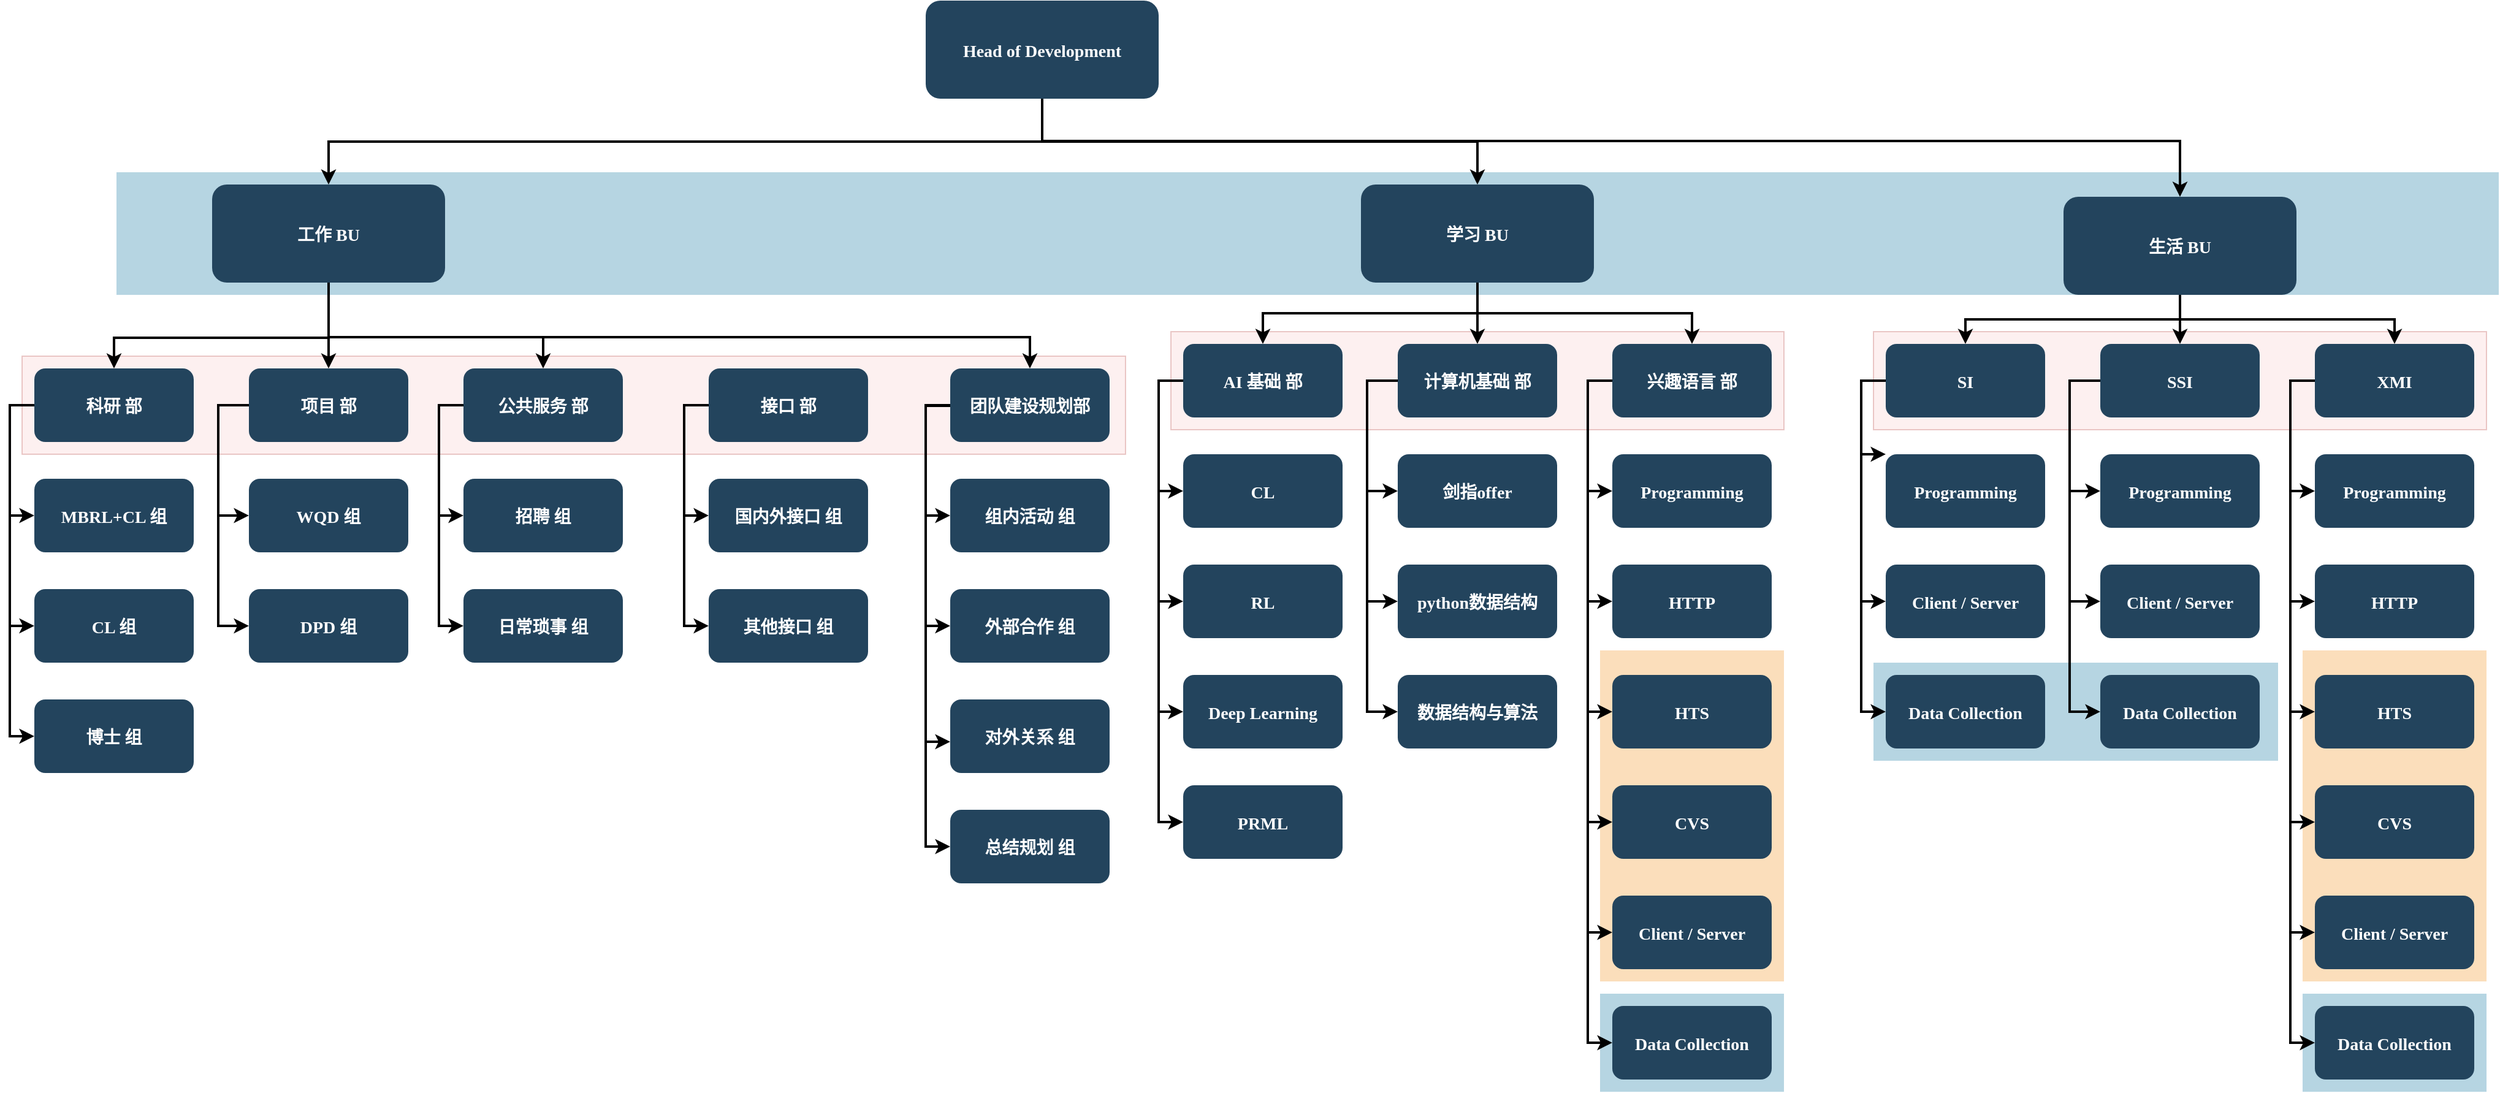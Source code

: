 <mxfile version="15.7.0" type="github">
  <diagram name="Page-1" id="2c0d36ab-eaac-3732-788b-9136903baeff">
    <mxGraphModel dx="1722" dy="961" grid="1" gridSize="10" guides="1" tooltips="1" connect="1" arrows="1" fold="1" page="1" pageScale="1.5" pageWidth="827" pageHeight="583" background="none" math="0" shadow="0">
      <root>
        <mxCell id="0" />
        <mxCell id="1" parent="0" />
        <mxCell id="122" value="" style="fillColor=#10739E;strokeColor=none;opacity=30;" parent="1" vertex="1">
          <mxGeometry x="97" y="325.5" width="1943" height="100" as="geometry" />
        </mxCell>
        <mxCell id="121" value="" style="fillColor=#F2931E;strokeColor=none;opacity=30;" parent="1" vertex="1">
          <mxGeometry x="1880" y="715.5" width="150" height="270" as="geometry" />
        </mxCell>
        <mxCell id="119" value="" style="fillColor=#F2931E;strokeColor=none;opacity=30;" parent="1" vertex="1">
          <mxGeometry x="1307" y="715.5" width="150" height="270" as="geometry" />
        </mxCell>
        <mxCell id="116" value="" style="fillColor=#10739E;strokeColor=none;opacity=30;" parent="1" vertex="1">
          <mxGeometry x="1880" y="995.5" width="150" height="80" as="geometry" />
        </mxCell>
        <mxCell id="115" value="" style="fillColor=#10739E;strokeColor=none;opacity=30;" parent="1" vertex="1">
          <mxGeometry x="1530" y="725.5" width="330" height="80" as="geometry" />
        </mxCell>
        <mxCell id="114" value="" style="fillColor=#10739E;strokeColor=none;opacity=30;" parent="1" vertex="1">
          <mxGeometry x="1307" y="995.5" width="150" height="80" as="geometry" />
        </mxCell>
        <mxCell id="110" value="" style="fillColor=#f8cecc;strokeColor=#b85450;opacity=30;" parent="1" vertex="1">
          <mxGeometry x="1530" y="455.5" width="500" height="80" as="geometry" />
        </mxCell>
        <mxCell id="109" value="" style="fillColor=#f8cecc;strokeColor=#b85450;opacity=30;" parent="1" vertex="1">
          <mxGeometry x="957" y="455.5" width="500" height="80" as="geometry" />
        </mxCell>
        <mxCell id="2" value="Head of Development" style="rounded=1;fillColor=#23445D;gradientColor=none;strokeColor=none;fontColor=#FFFFFF;fontStyle=1;fontFamily=Tahoma;fontSize=14" parent="1" vertex="1">
          <mxGeometry x="757" y="185.5" width="190" height="80" as="geometry" />
        </mxCell>
        <mxCell id="4" value="生活 BU" style="rounded=1;fillColor=#23445D;gradientColor=none;strokeColor=none;fontColor=#FFFFFF;fontStyle=1;fontFamily=Tahoma;fontSize=14" parent="1" vertex="1">
          <mxGeometry x="1685.0" y="345.5" width="190" height="80" as="geometry" />
        </mxCell>
        <mxCell id="9" value="" style="edgeStyle=elbowEdgeStyle;elbow=vertical;strokeWidth=2;rounded=0" parent="1" source="2" target="4" edge="1">
          <mxGeometry x="337" y="215.5" width="100" height="100" as="geometry">
            <mxPoint x="337" y="315.5" as="sourcePoint" />
            <mxPoint x="437" y="215.5" as="targetPoint" />
            <Array as="points">
              <mxPoint x="1320" y="300" />
            </Array>
          </mxGeometry>
        </mxCell>
        <mxCell id="12" value="学习 BU" style="rounded=1;fillColor=#23445D;gradientColor=none;strokeColor=none;fontColor=#FFFFFF;fontStyle=1;fontFamily=Tahoma;fontSize=14" parent="1" vertex="1">
          <mxGeometry x="1112" y="335.5" width="190" height="80" as="geometry" />
        </mxCell>
        <mxCell id="13" value="工作 BU" style="rounded=1;fillColor=#23445D;gradientColor=none;strokeColor=none;fontColor=#FFFFFF;fontStyle=1;fontFamily=Tahoma;fontSize=14" parent="1" vertex="1">
          <mxGeometry x="175" y="335.5" width="190" height="80" as="geometry" />
        </mxCell>
        <mxCell id="25" value="AI 基础 部" style="rounded=1;fillColor=#23445D;gradientColor=none;strokeColor=none;fontColor=#FFFFFF;fontStyle=1;fontFamily=Tahoma;fontSize=14" parent="1" vertex="1">
          <mxGeometry x="967" y="465.5" width="130" height="60" as="geometry" />
        </mxCell>
        <mxCell id="26" value="CL" style="rounded=1;fillColor=#23445D;gradientColor=none;strokeColor=none;fontColor=#FFFFFF;fontStyle=1;fontFamily=Tahoma;fontSize=14" parent="1" vertex="1">
          <mxGeometry x="967" y="555.5" width="130" height="60" as="geometry" />
        </mxCell>
        <mxCell id="27" value="RL" style="rounded=1;fillColor=#23445D;gradientColor=none;strokeColor=none;fontColor=#FFFFFF;fontStyle=1;fontFamily=Tahoma;fontSize=14" parent="1" vertex="1">
          <mxGeometry x="967" y="645.5" width="130" height="60" as="geometry" />
        </mxCell>
        <mxCell id="28" value="Deep Learning" style="rounded=1;fillColor=#23445D;gradientColor=none;strokeColor=none;fontColor=#FFFFFF;fontStyle=1;fontFamily=Tahoma;fontSize=14" parent="1" vertex="1">
          <mxGeometry x="967" y="735.5" width="130" height="60" as="geometry" />
        </mxCell>
        <mxCell id="29" value="计算机基础 部" style="rounded=1;fillColor=#23445D;gradientColor=none;strokeColor=none;fontColor=#FFFFFF;fontStyle=1;fontFamily=Tahoma;fontSize=14" parent="1" vertex="1">
          <mxGeometry x="1142" y="465.5" width="130" height="60" as="geometry" />
        </mxCell>
        <mxCell id="30" value="剑指offer" style="rounded=1;fillColor=#23445D;gradientColor=none;strokeColor=none;fontColor=#FFFFFF;fontStyle=1;fontFamily=Tahoma;fontSize=14" parent="1" vertex="1">
          <mxGeometry x="1142" y="555.5" width="130" height="60" as="geometry" />
        </mxCell>
        <mxCell id="31" value="python数据结构" style="rounded=1;fillColor=#23445D;gradientColor=none;strokeColor=none;fontColor=#FFFFFF;fontStyle=1;fontFamily=Tahoma;fontSize=14" parent="1" vertex="1">
          <mxGeometry x="1142" y="645.5" width="130" height="60" as="geometry" />
        </mxCell>
        <mxCell id="32" value="数据结构与算法" style="rounded=1;fillColor=#23445D;gradientColor=none;strokeColor=none;fontColor=#FFFFFF;fontStyle=1;fontFamily=Tahoma;fontSize=14" parent="1" vertex="1">
          <mxGeometry x="1142" y="735.5" width="130" height="60" as="geometry" />
        </mxCell>
        <mxCell id="33" value="兴趣语言 部" style="rounded=1;fillColor=#23445D;gradientColor=none;strokeColor=none;fontColor=#FFFFFF;fontStyle=1;fontFamily=Tahoma;fontSize=14" parent="1" vertex="1">
          <mxGeometry x="1317" y="465.5" width="130" height="60" as="geometry" />
        </mxCell>
        <mxCell id="34" value="Programming" style="rounded=1;fillColor=#23445D;gradientColor=none;strokeColor=none;fontColor=#FFFFFF;fontStyle=1;fontFamily=Tahoma;fontSize=14" parent="1" vertex="1">
          <mxGeometry x="1317" y="555.5" width="130" height="60" as="geometry" />
        </mxCell>
        <mxCell id="35" value="HTTP" style="rounded=1;fillColor=#23445D;gradientColor=none;strokeColor=none;fontColor=#FFFFFF;fontStyle=1;fontFamily=Tahoma;fontSize=14" parent="1" vertex="1">
          <mxGeometry x="1317" y="645.5" width="130" height="60" as="geometry" />
        </mxCell>
        <mxCell id="36" value="HTS" style="rounded=1;fillColor=#23445D;gradientColor=none;strokeColor=none;fontColor=#FFFFFF;fontStyle=1;fontFamily=Tahoma;fontSize=14" parent="1" vertex="1">
          <mxGeometry x="1317" y="735.5" width="130" height="60" as="geometry" />
        </mxCell>
        <mxCell id="37" value="CVS" style="rounded=1;fillColor=#23445D;gradientColor=none;strokeColor=none;fontColor=#FFFFFF;fontStyle=1;fontFamily=Tahoma;fontSize=14" parent="1" vertex="1">
          <mxGeometry x="1317" y="825.5" width="130" height="60" as="geometry" />
        </mxCell>
        <mxCell id="38" value="Client / Server" style="rounded=1;fillColor=#23445D;gradientColor=none;strokeColor=none;fontColor=#FFFFFF;fontStyle=1;fontFamily=Tahoma;fontSize=14" parent="1" vertex="1">
          <mxGeometry x="1317" y="915.5" width="130" height="60" as="geometry" />
        </mxCell>
        <mxCell id="39" value="Data Collection" style="rounded=1;fillColor=#23445D;gradientColor=none;strokeColor=none;fontColor=#FFFFFF;fontStyle=1;fontFamily=Tahoma;fontSize=14" parent="1" vertex="1">
          <mxGeometry x="1317" y="1005.5" width="130" height="60" as="geometry" />
        </mxCell>
        <mxCell id="44" value="SI" style="rounded=1;fillColor=#23445D;gradientColor=none;strokeColor=none;fontColor=#FFFFFF;fontStyle=1;fontFamily=Tahoma;fontSize=14" parent="1" vertex="1">
          <mxGeometry x="1540" y="465.5" width="130" height="60" as="geometry" />
        </mxCell>
        <mxCell id="45" value="Programming" style="rounded=1;fillColor=#23445D;gradientColor=none;strokeColor=none;fontColor=#FFFFFF;fontStyle=1;fontFamily=Tahoma;fontSize=14" parent="1" vertex="1">
          <mxGeometry x="1540" y="555.5" width="130" height="60" as="geometry" />
        </mxCell>
        <mxCell id="46" value="Client / Server" style="rounded=1;fillColor=#23445D;gradientColor=none;strokeColor=none;fontColor=#FFFFFF;fontStyle=1;fontFamily=Tahoma;fontSize=14" parent="1" vertex="1">
          <mxGeometry x="1540" y="645.5" width="130" height="60" as="geometry" />
        </mxCell>
        <mxCell id="47" value="Data Collection" style="rounded=1;fillColor=#23445D;gradientColor=none;strokeColor=none;fontColor=#FFFFFF;fontStyle=1;fontFamily=Tahoma;fontSize=14" parent="1" vertex="1">
          <mxGeometry x="1540" y="735.5" width="130" height="60" as="geometry" />
        </mxCell>
        <mxCell id="48" value="SSI" style="rounded=1;fillColor=#23445D;gradientColor=none;strokeColor=none;fontColor=#FFFFFF;fontStyle=1;fontFamily=Tahoma;fontSize=14" parent="1" vertex="1">
          <mxGeometry x="1715" y="465.5" width="130" height="60" as="geometry" />
        </mxCell>
        <mxCell id="49" value="Programming" style="rounded=1;fillColor=#23445D;gradientColor=none;strokeColor=none;fontColor=#FFFFFF;fontStyle=1;fontFamily=Tahoma;fontSize=14" parent="1" vertex="1">
          <mxGeometry x="1715" y="555.5" width="130" height="60" as="geometry" />
        </mxCell>
        <mxCell id="50" value="Client / Server" style="rounded=1;fillColor=#23445D;gradientColor=none;strokeColor=none;fontColor=#FFFFFF;fontStyle=1;fontFamily=Tahoma;fontSize=14" parent="1" vertex="1">
          <mxGeometry x="1715" y="645.5" width="130" height="60" as="geometry" />
        </mxCell>
        <mxCell id="51" value="Data Collection" style="rounded=1;fillColor=#23445D;gradientColor=none;strokeColor=none;fontColor=#FFFFFF;fontStyle=1;fontFamily=Tahoma;fontSize=14" parent="1" vertex="1">
          <mxGeometry x="1715" y="735.5" width="130" height="60" as="geometry" />
        </mxCell>
        <mxCell id="52" value="XMI" style="rounded=1;fillColor=#23445D;gradientColor=none;strokeColor=none;fontColor=#FFFFFF;fontStyle=1;fontFamily=Tahoma;fontSize=14" parent="1" vertex="1">
          <mxGeometry x="1890" y="465.5" width="130" height="60" as="geometry" />
        </mxCell>
        <mxCell id="53" value="Programming" style="rounded=1;fillColor=#23445D;gradientColor=none;strokeColor=none;fontColor=#FFFFFF;fontStyle=1;fontFamily=Tahoma;fontSize=14" parent="1" vertex="1">
          <mxGeometry x="1890" y="555.5" width="130" height="60" as="geometry" />
        </mxCell>
        <mxCell id="54" value="HTTP" style="rounded=1;fillColor=#23445D;gradientColor=none;strokeColor=none;fontColor=#FFFFFF;fontStyle=1;fontFamily=Tahoma;fontSize=14" parent="1" vertex="1">
          <mxGeometry x="1890" y="645.5" width="130" height="60" as="geometry" />
        </mxCell>
        <mxCell id="55" value="HTS" style="rounded=1;fillColor=#23445D;gradientColor=none;strokeColor=none;fontColor=#FFFFFF;fontStyle=1;fontFamily=Tahoma;fontSize=14" parent="1" vertex="1">
          <mxGeometry x="1890" y="735.5" width="130" height="60" as="geometry" />
        </mxCell>
        <mxCell id="56" value="CVS" style="rounded=1;fillColor=#23445D;gradientColor=none;strokeColor=none;fontColor=#FFFFFF;fontStyle=1;fontFamily=Tahoma;fontSize=14" parent="1" vertex="1">
          <mxGeometry x="1890" y="825.5" width="130" height="60" as="geometry" />
        </mxCell>
        <mxCell id="57" value="Client / Server" style="rounded=1;fillColor=#23445D;gradientColor=none;strokeColor=none;fontColor=#FFFFFF;fontStyle=1;fontFamily=Tahoma;fontSize=14" parent="1" vertex="1">
          <mxGeometry x="1890" y="915.5" width="130" height="60" as="geometry" />
        </mxCell>
        <mxCell id="58" value="Data Collection" style="rounded=1;fillColor=#23445D;gradientColor=none;strokeColor=none;fontColor=#FFFFFF;fontStyle=1;fontFamily=Tahoma;fontSize=14" parent="1" vertex="1">
          <mxGeometry x="1890" y="1005.5" width="130" height="60" as="geometry" />
        </mxCell>
        <mxCell id="59" value="" style="edgeStyle=elbowEdgeStyle;elbow=vertical;strokeWidth=2;rounded=0" parent="1" source="2" target="12" edge="1">
          <mxGeometry x="347" y="225.5" width="100" height="100" as="geometry">
            <mxPoint x="862.0" y="275.5" as="sourcePoint" />
            <mxPoint x="1467.0" y="345.5" as="targetPoint" />
          </mxGeometry>
        </mxCell>
        <mxCell id="61" value="" style="edgeStyle=elbowEdgeStyle;elbow=vertical;strokeWidth=2;rounded=0" parent="1" source="2" target="13" edge="1">
          <mxGeometry x="-23" y="135.5" width="100" height="100" as="geometry">
            <mxPoint x="-23" y="235.5" as="sourcePoint" />
            <mxPoint x="77" y="135.5" as="targetPoint" />
          </mxGeometry>
        </mxCell>
        <mxCell id="70" value="" style="edgeStyle=elbowEdgeStyle;elbow=horizontal;strokeWidth=2;rounded=0" parent="1" source="25" target="26" edge="1">
          <mxGeometry x="527" y="145.5" width="100" height="100" as="geometry">
            <mxPoint x="527" y="245.5" as="sourcePoint" />
            <mxPoint x="627" y="145.5" as="targetPoint" />
            <Array as="points">
              <mxPoint x="947" y="545.5" />
            </Array>
          </mxGeometry>
        </mxCell>
        <mxCell id="71" value="" style="edgeStyle=elbowEdgeStyle;elbow=horizontal;strokeWidth=2;rounded=0" parent="1" source="25" target="27" edge="1">
          <mxGeometry x="527" y="145.5" width="100" height="100" as="geometry">
            <mxPoint x="527" y="245.5" as="sourcePoint" />
            <mxPoint x="627" y="145.5" as="targetPoint" />
            <Array as="points">
              <mxPoint x="947" y="585.5" />
            </Array>
          </mxGeometry>
        </mxCell>
        <mxCell id="72" value="" style="edgeStyle=elbowEdgeStyle;elbow=horizontal;strokeWidth=2;rounded=0" parent="1" source="25" target="28" edge="1">
          <mxGeometry x="527" y="145.5" width="100" height="100" as="geometry">
            <mxPoint x="527" y="245.5" as="sourcePoint" />
            <mxPoint x="627" y="145.5" as="targetPoint" />
            <Array as="points">
              <mxPoint x="947" y="625.5" />
            </Array>
          </mxGeometry>
        </mxCell>
        <mxCell id="73" value="" style="edgeStyle=elbowEdgeStyle;elbow=horizontal;strokeWidth=2;rounded=0" parent="1" source="29" target="30" edge="1">
          <mxGeometry x="527" y="145.5" width="100" height="100" as="geometry">
            <mxPoint x="527" y="245.5" as="sourcePoint" />
            <mxPoint x="627" y="145.5" as="targetPoint" />
            <Array as="points">
              <mxPoint x="1117" y="545.5" />
            </Array>
          </mxGeometry>
        </mxCell>
        <mxCell id="74" value="" style="edgeStyle=elbowEdgeStyle;elbow=horizontal;strokeWidth=2;rounded=0" parent="1" source="29" target="31" edge="1">
          <mxGeometry x="527" y="145.5" width="100" height="100" as="geometry">
            <mxPoint x="527" y="245.5" as="sourcePoint" />
            <mxPoint x="627" y="145.5" as="targetPoint" />
            <Array as="points">
              <mxPoint x="1117" y="585.5" />
            </Array>
          </mxGeometry>
        </mxCell>
        <mxCell id="75" value="" style="edgeStyle=elbowEdgeStyle;elbow=horizontal;strokeWidth=2;rounded=0" parent="1" source="29" target="32" edge="1">
          <mxGeometry x="527" y="145.5" width="100" height="100" as="geometry">
            <mxPoint x="527" y="245.5" as="sourcePoint" />
            <mxPoint x="627" y="145.5" as="targetPoint" />
            <Array as="points">
              <mxPoint x="1117" y="625.5" />
            </Array>
          </mxGeometry>
        </mxCell>
        <mxCell id="76" value="" style="edgeStyle=elbowEdgeStyle;elbow=horizontal;strokeWidth=2;rounded=0" parent="1" source="33" target="34" edge="1">
          <mxGeometry x="527" y="145.5" width="100" height="100" as="geometry">
            <mxPoint x="527" y="245.5" as="sourcePoint" />
            <mxPoint x="627" y="145.5" as="targetPoint" />
            <Array as="points">
              <mxPoint x="1297" y="545.5" />
            </Array>
          </mxGeometry>
        </mxCell>
        <mxCell id="77" value="" style="edgeStyle=elbowEdgeStyle;elbow=horizontal;strokeWidth=2;rounded=0" parent="1" source="33" target="35" edge="1">
          <mxGeometry x="527" y="145.5" width="100" height="100" as="geometry">
            <mxPoint x="527" y="245.5" as="sourcePoint" />
            <mxPoint x="627" y="145.5" as="targetPoint" />
            <Array as="points">
              <mxPoint x="1297" y="585.5" />
            </Array>
          </mxGeometry>
        </mxCell>
        <mxCell id="78" value="" style="edgeStyle=elbowEdgeStyle;elbow=horizontal;strokeWidth=2;rounded=0" parent="1" source="33" target="36" edge="1">
          <mxGeometry x="527" y="145.5" width="100" height="100" as="geometry">
            <mxPoint x="527" y="245.5" as="sourcePoint" />
            <mxPoint x="627" y="145.5" as="targetPoint" />
            <Array as="points">
              <mxPoint x="1297" y="635.5" />
            </Array>
          </mxGeometry>
        </mxCell>
        <mxCell id="79" value="" style="edgeStyle=elbowEdgeStyle;elbow=horizontal;strokeWidth=2;rounded=0" parent="1" source="33" target="37" edge="1">
          <mxGeometry x="527" y="145.5" width="100" height="100" as="geometry">
            <mxPoint x="527" y="245.5" as="sourcePoint" />
            <mxPoint x="627" y="145.5" as="targetPoint" />
            <Array as="points">
              <mxPoint x="1297" y="675.5" />
            </Array>
          </mxGeometry>
        </mxCell>
        <mxCell id="80" value="" style="edgeStyle=elbowEdgeStyle;elbow=horizontal;strokeWidth=2;rounded=0" parent="1" source="33" target="38" edge="1">
          <mxGeometry x="527" y="145.5" width="100" height="100" as="geometry">
            <mxPoint x="527" y="245.5" as="sourcePoint" />
            <mxPoint x="627" y="145.5" as="targetPoint" />
            <Array as="points">
              <mxPoint x="1297" y="715.5" />
            </Array>
          </mxGeometry>
        </mxCell>
        <mxCell id="81" value="" style="edgeStyle=elbowEdgeStyle;elbow=horizontal;strokeWidth=2;rounded=0" parent="1" source="33" target="39" edge="1">
          <mxGeometry x="527" y="145.5" width="100" height="100" as="geometry">
            <mxPoint x="527" y="245.5" as="sourcePoint" />
            <mxPoint x="627" y="145.5" as="targetPoint" />
            <Array as="points">
              <mxPoint x="1297" y="765.5" />
            </Array>
          </mxGeometry>
        </mxCell>
        <mxCell id="84" value="" style="edgeStyle=elbowEdgeStyle;elbow=horizontal;strokeWidth=2;rounded=0" parent="1" source="44" target="45" edge="1">
          <mxGeometry x="300" y="145.5" width="100" height="100" as="geometry">
            <mxPoint x="300" y="245.5" as="sourcePoint" />
            <mxPoint x="400" y="145.5" as="targetPoint" />
            <Array as="points">
              <mxPoint x="1520" y="555.5" />
            </Array>
          </mxGeometry>
        </mxCell>
        <mxCell id="85" value="" style="edgeStyle=elbowEdgeStyle;elbow=horizontal;strokeWidth=2;rounded=0" parent="1" source="44" target="46" edge="1">
          <mxGeometry x="300" y="145.5" width="100" height="100" as="geometry">
            <mxPoint x="300" y="245.5" as="sourcePoint" />
            <mxPoint x="400" y="145.5" as="targetPoint" />
            <Array as="points">
              <mxPoint x="1520" y="585.5" />
            </Array>
          </mxGeometry>
        </mxCell>
        <mxCell id="86" value="" style="edgeStyle=elbowEdgeStyle;elbow=horizontal;strokeWidth=2;rounded=0" parent="1" source="44" target="47" edge="1">
          <mxGeometry x="300" y="145.5" width="100" height="100" as="geometry">
            <mxPoint x="300" y="245.5" as="sourcePoint" />
            <mxPoint x="400" y="145.5" as="targetPoint" />
            <Array as="points">
              <mxPoint x="1520" y="635.5" />
            </Array>
          </mxGeometry>
        </mxCell>
        <mxCell id="87" value="" style="edgeStyle=elbowEdgeStyle;elbow=horizontal;strokeWidth=2;rounded=0" parent="1" source="48" target="49" edge="1">
          <mxGeometry x="300" y="145.5" width="100" height="100" as="geometry">
            <mxPoint x="300" y="245.5" as="sourcePoint" />
            <mxPoint x="400" y="145.5" as="targetPoint" />
            <Array as="points">
              <mxPoint x="1690" y="545.5" />
            </Array>
          </mxGeometry>
        </mxCell>
        <mxCell id="88" value="" style="edgeStyle=elbowEdgeStyle;elbow=horizontal;strokeWidth=2;rounded=0" parent="1" source="48" target="50" edge="1">
          <mxGeometry x="300" y="145.5" width="100" height="100" as="geometry">
            <mxPoint x="300" y="245.5" as="sourcePoint" />
            <mxPoint x="400" y="145.5" as="targetPoint" />
            <Array as="points">
              <mxPoint x="1690" y="605.5" />
            </Array>
          </mxGeometry>
        </mxCell>
        <mxCell id="89" value="" style="edgeStyle=elbowEdgeStyle;elbow=horizontal;strokeWidth=2;rounded=0" parent="1" source="48" target="51" edge="1">
          <mxGeometry x="300" y="145.5" width="100" height="100" as="geometry">
            <mxPoint x="300" y="245.5" as="sourcePoint" />
            <mxPoint x="400" y="145.5" as="targetPoint" />
            <Array as="points">
              <mxPoint x="1690" y="635.5" />
            </Array>
          </mxGeometry>
        </mxCell>
        <mxCell id="90" value="" style="edgeStyle=elbowEdgeStyle;elbow=horizontal;strokeWidth=2;rounded=0" parent="1" source="52" target="53" edge="1">
          <mxGeometry x="300" y="145.5" width="100" height="100" as="geometry">
            <mxPoint x="300" y="245.5" as="sourcePoint" />
            <mxPoint x="400" y="145.5" as="targetPoint" />
            <Array as="points">
              <mxPoint x="1870" y="545.5" />
            </Array>
          </mxGeometry>
        </mxCell>
        <mxCell id="91" value="" style="edgeStyle=elbowEdgeStyle;elbow=horizontal;strokeWidth=2;rounded=0" parent="1" source="52" target="54" edge="1">
          <mxGeometry x="300" y="145.5" width="100" height="100" as="geometry">
            <mxPoint x="300" y="245.5" as="sourcePoint" />
            <mxPoint x="400" y="145.5" as="targetPoint" />
            <Array as="points">
              <mxPoint x="1870" y="585.5" />
            </Array>
          </mxGeometry>
        </mxCell>
        <mxCell id="92" value="" style="edgeStyle=elbowEdgeStyle;elbow=horizontal;strokeWidth=2;rounded=0" parent="1" source="52" target="55" edge="1">
          <mxGeometry x="300" y="145.5" width="100" height="100" as="geometry">
            <mxPoint x="300" y="245.5" as="sourcePoint" />
            <mxPoint x="400" y="145.5" as="targetPoint" />
            <Array as="points">
              <mxPoint x="1870" y="635.5" />
            </Array>
          </mxGeometry>
        </mxCell>
        <mxCell id="93" value="" style="edgeStyle=elbowEdgeStyle;elbow=horizontal;strokeWidth=2;rounded=0" parent="1" source="52" target="56" edge="1">
          <mxGeometry x="300" y="145.5" width="100" height="100" as="geometry">
            <mxPoint x="300" y="245.5" as="sourcePoint" />
            <mxPoint x="400" y="145.5" as="targetPoint" />
            <Array as="points">
              <mxPoint x="1870" y="685.5" />
            </Array>
          </mxGeometry>
        </mxCell>
        <mxCell id="94" value="" style="edgeStyle=elbowEdgeStyle;elbow=horizontal;strokeWidth=2;rounded=0" parent="1" source="52" target="57" edge="1">
          <mxGeometry x="300" y="145.5" width="100" height="100" as="geometry">
            <mxPoint x="300" y="245.5" as="sourcePoint" />
            <mxPoint x="400" y="145.5" as="targetPoint" />
            <Array as="points">
              <mxPoint x="1870" y="735.5" />
            </Array>
          </mxGeometry>
        </mxCell>
        <mxCell id="95" value="" style="edgeStyle=elbowEdgeStyle;elbow=horizontal;strokeWidth=2;rounded=0" parent="1" source="52" target="58" edge="1">
          <mxGeometry x="300" y="145.5" width="100" height="100" as="geometry">
            <mxPoint x="300" y="245.5" as="sourcePoint" />
            <mxPoint x="400" y="145.5" as="targetPoint" />
            <Array as="points">
              <mxPoint x="1870" y="775.5" />
            </Array>
          </mxGeometry>
        </mxCell>
        <mxCell id="100" value="" style="edgeStyle=elbowEdgeStyle;elbow=vertical;strokeWidth=2;rounded=0" parent="1" source="12" target="25" edge="1">
          <mxGeometry x="354" y="135.5" width="100" height="100" as="geometry">
            <mxPoint x="354" y="235.5" as="sourcePoint" />
            <mxPoint x="454" y="135.5" as="targetPoint" />
          </mxGeometry>
        </mxCell>
        <mxCell id="101" value="" style="edgeStyle=elbowEdgeStyle;elbow=vertical;strokeWidth=2;rounded=0" parent="1" source="12" target="29" edge="1">
          <mxGeometry x="354" y="135.5" width="100" height="100" as="geometry">
            <mxPoint x="354" y="235.5" as="sourcePoint" />
            <mxPoint x="454" y="135.5" as="targetPoint" />
          </mxGeometry>
        </mxCell>
        <mxCell id="102" value="" style="edgeStyle=elbowEdgeStyle;elbow=vertical;strokeWidth=2;rounded=0" parent="1" source="12" target="33" edge="1">
          <mxGeometry x="354" y="135.5" width="100" height="100" as="geometry">
            <mxPoint x="354" y="235.5" as="sourcePoint" />
            <mxPoint x="454" y="135.5" as="targetPoint" />
          </mxGeometry>
        </mxCell>
        <mxCell id="104" value="" style="edgeStyle=elbowEdgeStyle;elbow=vertical;strokeWidth=2;rounded=0" parent="1" source="4" target="48" edge="1">
          <mxGeometry x="300" y="145.5" width="100" height="100" as="geometry">
            <mxPoint x="300" y="245.5" as="sourcePoint" />
            <mxPoint x="400" y="145.5" as="targetPoint" />
          </mxGeometry>
        </mxCell>
        <mxCell id="105" value="" style="edgeStyle=elbowEdgeStyle;elbow=vertical;strokeWidth=2;rounded=0" parent="1" source="4" target="44" edge="1">
          <mxGeometry x="300" y="145.5" width="100" height="100" as="geometry">
            <mxPoint x="300" y="245.5" as="sourcePoint" />
            <mxPoint x="400" y="145.5" as="targetPoint" />
          </mxGeometry>
        </mxCell>
        <mxCell id="106" value="" style="edgeStyle=elbowEdgeStyle;elbow=vertical;strokeWidth=2;rounded=0" parent="1" source="4" target="52" edge="1">
          <mxGeometry x="300" y="145.5" width="100" height="100" as="geometry">
            <mxPoint x="300" y="245.5" as="sourcePoint" />
            <mxPoint x="400" y="145.5" as="targetPoint" />
          </mxGeometry>
        </mxCell>
        <mxCell id="0I2DTBCZ9cE8GuujWthC-126" value="" style="fillColor=#f8cecc;strokeColor=#b85450;opacity=30;" vertex="1" parent="1">
          <mxGeometry x="20" y="475.5" width="900" height="80" as="geometry" />
        </mxCell>
        <mxCell id="0I2DTBCZ9cE8GuujWthC-127" value="科研 部" style="rounded=1;fillColor=#23445D;gradientColor=none;strokeColor=none;fontColor=#FFFFFF;fontStyle=1;fontFamily=Tahoma;fontSize=14" vertex="1" parent="1">
          <mxGeometry x="30" y="485.5" width="130" height="60" as="geometry" />
        </mxCell>
        <mxCell id="0I2DTBCZ9cE8GuujWthC-128" value="MBRL+CL 组" style="rounded=1;fillColor=#23445D;gradientColor=none;strokeColor=none;fontColor=#FFFFFF;fontStyle=1;fontFamily=Tahoma;fontSize=14" vertex="1" parent="1">
          <mxGeometry x="30" y="575.5" width="130" height="60" as="geometry" />
        </mxCell>
        <mxCell id="0I2DTBCZ9cE8GuujWthC-129" value="CL 组" style="rounded=1;fillColor=#23445D;gradientColor=none;strokeColor=none;fontColor=#FFFFFF;fontStyle=1;fontFamily=Tahoma;fontSize=14" vertex="1" parent="1">
          <mxGeometry x="30" y="665.5" width="130" height="60" as="geometry" />
        </mxCell>
        <mxCell id="0I2DTBCZ9cE8GuujWthC-131" value="项目 部" style="rounded=1;fillColor=#23445D;gradientColor=none;strokeColor=none;fontColor=#FFFFFF;fontStyle=1;fontFamily=Tahoma;fontSize=14" vertex="1" parent="1">
          <mxGeometry x="205" y="485.5" width="130" height="60" as="geometry" />
        </mxCell>
        <mxCell id="0I2DTBCZ9cE8GuujWthC-132" value="WQD 组" style="rounded=1;fillColor=#23445D;gradientColor=none;strokeColor=none;fontColor=#FFFFFF;fontStyle=1;fontFamily=Tahoma;fontSize=14" vertex="1" parent="1">
          <mxGeometry x="205" y="575.5" width="130" height="60" as="geometry" />
        </mxCell>
        <mxCell id="0I2DTBCZ9cE8GuujWthC-133" value="DPD 组" style="rounded=1;fillColor=#23445D;gradientColor=none;strokeColor=none;fontColor=#FFFFFF;fontStyle=1;fontFamily=Tahoma;fontSize=14" vertex="1" parent="1">
          <mxGeometry x="205" y="665.5" width="130" height="60" as="geometry" />
        </mxCell>
        <mxCell id="0I2DTBCZ9cE8GuujWthC-135" value="公共服务 部" style="rounded=1;fillColor=#23445D;gradientColor=none;strokeColor=none;fontColor=#FFFFFF;fontStyle=1;fontFamily=Tahoma;fontSize=14" vertex="1" parent="1">
          <mxGeometry x="380" y="485.5" width="130" height="60" as="geometry" />
        </mxCell>
        <mxCell id="0I2DTBCZ9cE8GuujWthC-136" value="招聘 组" style="rounded=1;fillColor=#23445D;gradientColor=none;strokeColor=none;fontColor=#FFFFFF;fontStyle=1;fontFamily=Tahoma;fontSize=14" vertex="1" parent="1">
          <mxGeometry x="380" y="575.5" width="130" height="60" as="geometry" />
        </mxCell>
        <mxCell id="0I2DTBCZ9cE8GuujWthC-137" value="日常琐事 组" style="rounded=1;fillColor=#23445D;gradientColor=none;strokeColor=none;fontColor=#FFFFFF;fontStyle=1;fontFamily=Tahoma;fontSize=14" vertex="1" parent="1">
          <mxGeometry x="380" y="665.5" width="130" height="60" as="geometry" />
        </mxCell>
        <mxCell id="0I2DTBCZ9cE8GuujWthC-142" value="" style="edgeStyle=elbowEdgeStyle;elbow=horizontal;strokeWidth=2;rounded=0" edge="1" parent="1" source="0I2DTBCZ9cE8GuujWthC-127" target="0I2DTBCZ9cE8GuujWthC-128">
          <mxGeometry x="-410" y="165.5" width="100" height="100" as="geometry">
            <mxPoint x="-410" y="265.5" as="sourcePoint" />
            <mxPoint x="-310" y="165.5" as="targetPoint" />
            <Array as="points">
              <mxPoint x="10" y="565.5" />
            </Array>
          </mxGeometry>
        </mxCell>
        <mxCell id="0I2DTBCZ9cE8GuujWthC-143" value="" style="edgeStyle=elbowEdgeStyle;elbow=horizontal;strokeWidth=2;rounded=0" edge="1" parent="1" source="0I2DTBCZ9cE8GuujWthC-127" target="0I2DTBCZ9cE8GuujWthC-129">
          <mxGeometry x="-410" y="165.5" width="100" height="100" as="geometry">
            <mxPoint x="-410" y="265.5" as="sourcePoint" />
            <mxPoint x="-310" y="165.5" as="targetPoint" />
            <Array as="points">
              <mxPoint x="10" y="605.5" />
            </Array>
          </mxGeometry>
        </mxCell>
        <mxCell id="0I2DTBCZ9cE8GuujWthC-145" value="" style="edgeStyle=elbowEdgeStyle;elbow=horizontal;strokeWidth=2;rounded=0" edge="1" parent="1" source="0I2DTBCZ9cE8GuujWthC-131" target="0I2DTBCZ9cE8GuujWthC-132">
          <mxGeometry x="-410" y="165.5" width="100" height="100" as="geometry">
            <mxPoint x="-410" y="265.5" as="sourcePoint" />
            <mxPoint x="-310" y="165.5" as="targetPoint" />
            <Array as="points">
              <mxPoint x="180" y="565.5" />
            </Array>
          </mxGeometry>
        </mxCell>
        <mxCell id="0I2DTBCZ9cE8GuujWthC-146" value="" style="edgeStyle=elbowEdgeStyle;elbow=horizontal;strokeWidth=2;rounded=0" edge="1" parent="1" source="0I2DTBCZ9cE8GuujWthC-131" target="0I2DTBCZ9cE8GuujWthC-133">
          <mxGeometry x="-410" y="165.5" width="100" height="100" as="geometry">
            <mxPoint x="-410" y="265.5" as="sourcePoint" />
            <mxPoint x="-310" y="165.5" as="targetPoint" />
            <Array as="points">
              <mxPoint x="180" y="605.5" />
            </Array>
          </mxGeometry>
        </mxCell>
        <mxCell id="0I2DTBCZ9cE8GuujWthC-148" value="" style="edgeStyle=elbowEdgeStyle;elbow=horizontal;strokeWidth=2;rounded=0" edge="1" parent="1" source="0I2DTBCZ9cE8GuujWthC-135" target="0I2DTBCZ9cE8GuujWthC-136">
          <mxGeometry x="-410" y="165.5" width="100" height="100" as="geometry">
            <mxPoint x="-410" y="265.5" as="sourcePoint" />
            <mxPoint x="-310" y="165.5" as="targetPoint" />
            <Array as="points">
              <mxPoint x="360" y="565.5" />
            </Array>
          </mxGeometry>
        </mxCell>
        <mxCell id="0I2DTBCZ9cE8GuujWthC-149" value="" style="edgeStyle=elbowEdgeStyle;elbow=horizontal;strokeWidth=2;rounded=0" edge="1" parent="1" source="0I2DTBCZ9cE8GuujWthC-135" target="0I2DTBCZ9cE8GuujWthC-137">
          <mxGeometry x="-410" y="165.5" width="100" height="100" as="geometry">
            <mxPoint x="-410" y="265.5" as="sourcePoint" />
            <mxPoint x="-310" y="165.5" as="targetPoint" />
            <Array as="points">
              <mxPoint x="360" y="605.5" />
            </Array>
          </mxGeometry>
        </mxCell>
        <mxCell id="0I2DTBCZ9cE8GuujWthC-154" value="" style="edgeStyle=elbowEdgeStyle;elbow=vertical;strokeWidth=2;rounded=0" edge="1" parent="1" target="0I2DTBCZ9cE8GuujWthC-127">
          <mxGeometry x="-583" y="155.5" width="100" height="100" as="geometry">
            <mxPoint x="270" y="435.5" as="sourcePoint" />
            <mxPoint x="-483" y="155.5" as="targetPoint" />
          </mxGeometry>
        </mxCell>
        <mxCell id="0I2DTBCZ9cE8GuujWthC-155" value="" style="edgeStyle=elbowEdgeStyle;elbow=vertical;strokeWidth=2;rounded=0" edge="1" parent="1" target="0I2DTBCZ9cE8GuujWthC-131">
          <mxGeometry x="-583" y="155.5" width="100" height="100" as="geometry">
            <mxPoint x="270" y="435.5" as="sourcePoint" />
            <mxPoint x="-483" y="155.5" as="targetPoint" />
          </mxGeometry>
        </mxCell>
        <mxCell id="0I2DTBCZ9cE8GuujWthC-156" value="" style="edgeStyle=elbowEdgeStyle;elbow=vertical;strokeWidth=2;rounded=0;exitX=0.5;exitY=1;exitDx=0;exitDy=0;" edge="1" parent="1" target="0I2DTBCZ9cE8GuujWthC-135" source="13">
          <mxGeometry x="-583" y="155.5" width="100" height="100" as="geometry">
            <mxPoint x="270" y="435.5" as="sourcePoint" />
            <mxPoint x="-483" y="155.5" as="targetPoint" />
            <Array as="points">
              <mxPoint x="360" y="460" />
            </Array>
          </mxGeometry>
        </mxCell>
        <mxCell id="0I2DTBCZ9cE8GuujWthC-160" value="博士 组" style="rounded=1;fillColor=#23445D;gradientColor=none;strokeColor=none;fontColor=#FFFFFF;fontStyle=1;fontFamily=Tahoma;fontSize=14" vertex="1" parent="1">
          <mxGeometry x="30" y="755.5" width="130" height="60" as="geometry" />
        </mxCell>
        <mxCell id="0I2DTBCZ9cE8GuujWthC-162" value="" style="edgeStyle=elbowEdgeStyle;elbow=horizontal;strokeWidth=2;rounded=0;entryX=0;entryY=0.5;entryDx=0;entryDy=0;" edge="1" parent="1" target="0I2DTBCZ9cE8GuujWthC-160">
          <mxGeometry x="-410" y="165.5" width="100" height="100" as="geometry">
            <mxPoint x="30" y="515.5" as="sourcePoint" />
            <mxPoint x="30" y="695.5" as="targetPoint" />
            <Array as="points">
              <mxPoint x="10" y="605.5" />
            </Array>
          </mxGeometry>
        </mxCell>
        <mxCell id="0I2DTBCZ9cE8GuujWthC-163" value="团队建设规划部" style="rounded=1;fillColor=#23445D;gradientColor=none;strokeColor=none;fontColor=#FFFFFF;fontStyle=1;fontFamily=Tahoma;fontSize=14" vertex="1" parent="1">
          <mxGeometry x="777" y="485.5" width="130" height="60" as="geometry" />
        </mxCell>
        <mxCell id="0I2DTBCZ9cE8GuujWthC-164" value="" style="edgeStyle=elbowEdgeStyle;elbow=horizontal;strokeWidth=2;rounded=0" edge="1" parent="1">
          <mxGeometry x="-13" y="165.5" width="100" height="100" as="geometry">
            <mxPoint x="777" y="516" as="sourcePoint" />
            <mxPoint x="777" y="695.5" as="targetPoint" />
            <Array as="points">
              <mxPoint x="757" y="605.5" />
            </Array>
          </mxGeometry>
        </mxCell>
        <mxCell id="0I2DTBCZ9cE8GuujWthC-165" value="组内活动 组" style="rounded=1;fillColor=#23445D;gradientColor=none;strokeColor=none;fontColor=#FFFFFF;fontStyle=1;fontFamily=Tahoma;fontSize=14" vertex="1" parent="1">
          <mxGeometry x="777" y="575.5" width="130" height="60" as="geometry" />
        </mxCell>
        <mxCell id="0I2DTBCZ9cE8GuujWthC-166" value="" style="edgeStyle=elbowEdgeStyle;elbow=vertical;strokeWidth=2;rounded=0;exitX=0.5;exitY=1;exitDx=0;exitDy=0;entryX=0.5;entryY=0;entryDx=0;entryDy=0;" edge="1" parent="1" target="0I2DTBCZ9cE8GuujWthC-163">
          <mxGeometry x="-583" y="155.5" width="100" height="100" as="geometry">
            <mxPoint x="270" y="415.5" as="sourcePoint" />
            <mxPoint x="620" y="480" as="targetPoint" />
            <Array as="points">
              <mxPoint x="360" y="460" />
            </Array>
          </mxGeometry>
        </mxCell>
        <mxCell id="0I2DTBCZ9cE8GuujWthC-168" value="接口 部" style="rounded=1;fillColor=#23445D;gradientColor=none;strokeColor=none;fontColor=#FFFFFF;fontStyle=1;fontFamily=Tahoma;fontSize=14" vertex="1" parent="1">
          <mxGeometry x="580" y="485.5" width="130" height="60" as="geometry" />
        </mxCell>
        <mxCell id="0I2DTBCZ9cE8GuujWthC-169" value="国内外接口 组" style="rounded=1;fillColor=#23445D;gradientColor=none;strokeColor=none;fontColor=#FFFFFF;fontStyle=1;fontFamily=Tahoma;fontSize=14" vertex="1" parent="1">
          <mxGeometry x="580" y="575.5" width="130" height="60" as="geometry" />
        </mxCell>
        <mxCell id="0I2DTBCZ9cE8GuujWthC-170" value="其他接口 组" style="rounded=1;fillColor=#23445D;gradientColor=none;strokeColor=none;fontColor=#FFFFFF;fontStyle=1;fontFamily=Tahoma;fontSize=14" vertex="1" parent="1">
          <mxGeometry x="580" y="665.5" width="130" height="60" as="geometry" />
        </mxCell>
        <mxCell id="0I2DTBCZ9cE8GuujWthC-171" value="" style="edgeStyle=elbowEdgeStyle;elbow=horizontal;strokeWidth=2;rounded=0" edge="1" parent="1">
          <mxGeometry x="-210" y="165.5" width="100" height="100" as="geometry">
            <mxPoint x="580" y="515.5" as="sourcePoint" />
            <mxPoint x="580" y="695.5" as="targetPoint" />
            <Array as="points">
              <mxPoint x="560" y="605.5" />
            </Array>
          </mxGeometry>
        </mxCell>
        <mxCell id="0I2DTBCZ9cE8GuujWthC-172" value="" style="edgeStyle=elbowEdgeStyle;elbow=horizontal;strokeWidth=2;rounded=0" edge="1" parent="1">
          <mxGeometry x="-210" y="165.5" width="100" height="100" as="geometry">
            <mxPoint x="580" y="515.5" as="sourcePoint" />
            <mxPoint x="580" y="605.5" as="targetPoint" />
            <Array as="points">
              <mxPoint x="560" y="565.5" />
            </Array>
          </mxGeometry>
        </mxCell>
        <mxCell id="0I2DTBCZ9cE8GuujWthC-173" value="" style="edgeStyle=elbowEdgeStyle;elbow=horizontal;strokeWidth=2;rounded=0" edge="1" parent="1">
          <mxGeometry x="-13" y="165.5" width="100" height="100" as="geometry">
            <mxPoint x="777" y="515.5" as="sourcePoint" />
            <mxPoint x="777" y="605.5" as="targetPoint" />
            <Array as="points">
              <mxPoint x="757" y="565.5" />
            </Array>
          </mxGeometry>
        </mxCell>
        <mxCell id="0I2DTBCZ9cE8GuujWthC-174" value="外部合作 组" style="rounded=1;fillColor=#23445D;gradientColor=none;strokeColor=none;fontColor=#FFFFFF;fontStyle=1;fontFamily=Tahoma;fontSize=14" vertex="1" parent="1">
          <mxGeometry x="777" y="665.5" width="130" height="60" as="geometry" />
        </mxCell>
        <mxCell id="0I2DTBCZ9cE8GuujWthC-175" value="对外关系 组" style="rounded=1;fillColor=#23445D;gradientColor=none;strokeColor=none;fontColor=#FFFFFF;fontStyle=1;fontFamily=Tahoma;fontSize=14" vertex="1" parent="1">
          <mxGeometry x="777" y="755.5" width="130" height="60" as="geometry" />
        </mxCell>
        <mxCell id="0I2DTBCZ9cE8GuujWthC-176" value="" style="edgeStyle=elbowEdgeStyle;elbow=horizontal;strokeWidth=2;rounded=0" edge="1" parent="1">
          <mxGeometry x="-13" y="165" width="100" height="100" as="geometry">
            <mxPoint x="777" y="515.5" as="sourcePoint" />
            <mxPoint x="777" y="790" as="targetPoint" />
            <Array as="points">
              <mxPoint x="757" y="605" />
            </Array>
          </mxGeometry>
        </mxCell>
        <mxCell id="0I2DTBCZ9cE8GuujWthC-177" value="总结规划 组" style="rounded=1;fillColor=#23445D;gradientColor=none;strokeColor=none;fontColor=#FFFFFF;fontStyle=1;fontFamily=Tahoma;fontSize=14" vertex="1" parent="1">
          <mxGeometry x="777" y="845.5" width="130" height="60" as="geometry" />
        </mxCell>
        <mxCell id="0I2DTBCZ9cE8GuujWthC-178" value="" style="edgeStyle=elbowEdgeStyle;elbow=horizontal;strokeWidth=2;rounded=0;entryX=0;entryY=0.5;entryDx=0;entryDy=0;" edge="1" parent="1" target="0I2DTBCZ9cE8GuujWthC-177">
          <mxGeometry x="-13" y="165" width="100" height="100" as="geometry">
            <mxPoint x="777" y="515.5" as="sourcePoint" />
            <mxPoint x="777" y="790" as="targetPoint" />
            <Array as="points">
              <mxPoint x="757" y="605" />
            </Array>
          </mxGeometry>
        </mxCell>
        <mxCell id="0I2DTBCZ9cE8GuujWthC-179" value="PRML" style="rounded=1;fillColor=#23445D;gradientColor=none;strokeColor=none;fontColor=#FFFFFF;fontStyle=1;fontFamily=Tahoma;fontSize=14" vertex="1" parent="1">
          <mxGeometry x="967" y="825.5" width="130" height="60" as="geometry" />
        </mxCell>
        <mxCell id="0I2DTBCZ9cE8GuujWthC-181" value="" style="edgeStyle=elbowEdgeStyle;elbow=horizontal;strokeWidth=2;rounded=0;entryX=0;entryY=0.5;entryDx=0;entryDy=0;exitX=0;exitY=0.5;exitDx=0;exitDy=0;" edge="1" parent="1" source="25" target="0I2DTBCZ9cE8GuujWthC-179">
          <mxGeometry x="527" y="150" width="100" height="100" as="geometry">
            <mxPoint x="967" y="500" as="sourcePoint" />
            <mxPoint x="967" y="770" as="targetPoint" />
            <Array as="points">
              <mxPoint x="947" y="630" />
            </Array>
          </mxGeometry>
        </mxCell>
      </root>
    </mxGraphModel>
  </diagram>
</mxfile>
